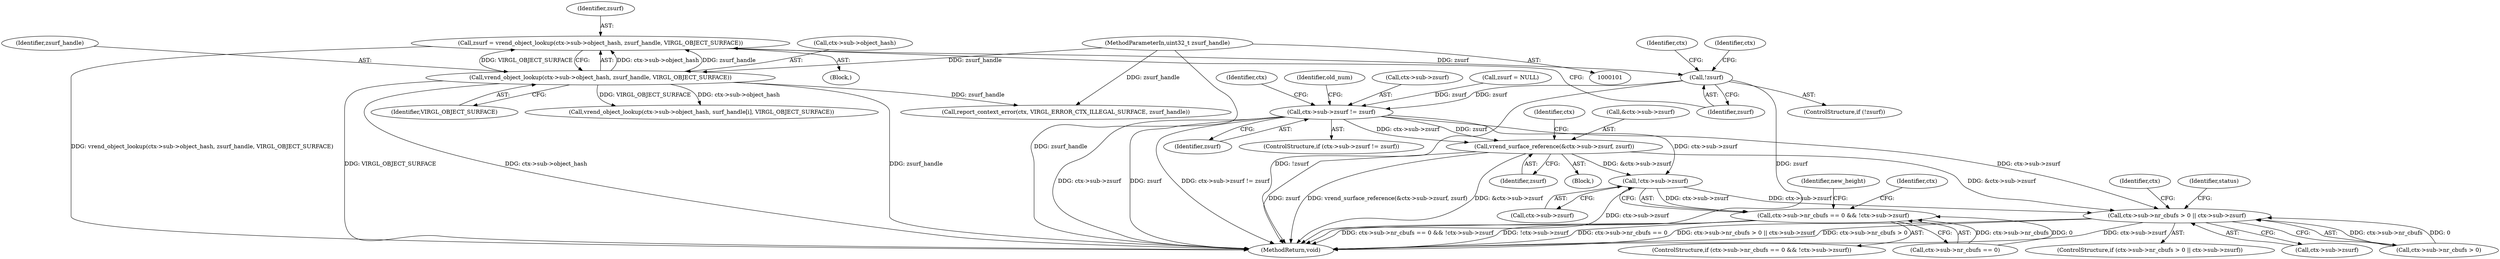digraph "0_virglrenderer_48f67f60967f963b698ec8df57ec6912a43d6282_0@pointer" {
"1000131" [label="(Call,zsurf = vrend_object_lookup(ctx->sub->object_hash, zsurf_handle, VIRGL_OBJECT_SURFACE))"];
"1000133" [label="(Call,vrend_object_lookup(ctx->sub->object_hash, zsurf_handle, VIRGL_OBJECT_SURFACE))"];
"1000105" [label="(MethodParameterIn,uint32_t zsurf_handle)"];
"1000142" [label="(Call,!zsurf)"];
"1000155" [label="(Call,ctx->sub->zsurf != zsurf)"];
"1000163" [label="(Call,vrend_surface_reference(&ctx->sub->zsurf, zsurf))"];
"1000307" [label="(Call,!ctx->sub->zsurf)"];
"1000299" [label="(Call,ctx->sub->nr_cbufs == 0 && !ctx->sub->zsurf)"];
"1000494" [label="(Call,ctx->sub->nr_cbufs > 0 || ctx->sub->zsurf)"];
"1000105" [label="(MethodParameterIn,uint32_t zsurf_handle)"];
"1000130" [label="(Block,)"];
"1000146" [label="(Identifier,ctx)"];
"1000530" [label="(MethodReturn,void)"];
"1000131" [label="(Call,zsurf = vrend_object_lookup(ctx->sub->object_hash, zsurf_handle, VIRGL_OBJECT_SURFACE))"];
"1000145" [label="(Call,report_context_error(ctx, VIRGL_ERROR_CTX_ILLEGAL_SURFACE, zsurf_handle))"];
"1000300" [label="(Call,ctx->sub->nr_cbufs == 0)"];
"1000172" [label="(Identifier,ctx)"];
"1000495" [label="(Call,ctx->sub->nr_cbufs > 0)"];
"1000142" [label="(Call,!zsurf)"];
"1000140" [label="(Identifier,VIRGL_OBJECT_SURFACE)"];
"1000161" [label="(Identifier,zsurf)"];
"1000170" [label="(Identifier,zsurf)"];
"1000526" [label="(Identifier,ctx)"];
"1000315" [label="(Identifier,new_height)"];
"1000155" [label="(Call,ctx->sub->zsurf != zsurf)"];
"1000164" [label="(Call,&ctx->sub->zsurf)"];
"1000163" [label="(Call,vrend_surface_reference(&ctx->sub->zsurf, zsurf))"];
"1000162" [label="(Block,)"];
"1000143" [label="(Identifier,zsurf)"];
"1000494" [label="(Call,ctx->sub->nr_cbufs > 0 || ctx->sub->zsurf)"];
"1000299" [label="(Call,ctx->sub->nr_cbufs == 0 && !ctx->sub->zsurf)"];
"1000134" [label="(Call,ctx->sub->object_hash)"];
"1000325" [label="(Identifier,ctx)"];
"1000509" [label="(Identifier,status)"];
"1000167" [label="(Identifier,ctx)"];
"1000502" [label="(Call,ctx->sub->zsurf)"];
"1000132" [label="(Identifier,zsurf)"];
"1000174" [label="(Identifier,old_num)"];
"1000308" [label="(Call,ctx->sub->zsurf)"];
"1000158" [label="(Identifier,ctx)"];
"1000307" [label="(Call,!ctx->sub->zsurf)"];
"1000298" [label="(ControlStructure,if (ctx->sub->nr_cbufs == 0 && !ctx->sub->zsurf))"];
"1000213" [label="(Call,vrend_object_lookup(ctx->sub->object_hash, surf_handle[i], VIRGL_OBJECT_SURFACE))"];
"1000156" [label="(Call,ctx->sub->zsurf)"];
"1000151" [label="(Call,zsurf = NULL)"];
"1000141" [label="(ControlStructure,if (!zsurf))"];
"1000133" [label="(Call,vrend_object_lookup(ctx->sub->object_hash, zsurf_handle, VIRGL_OBJECT_SURFACE))"];
"1000154" [label="(ControlStructure,if (ctx->sub->zsurf != zsurf))"];
"1000139" [label="(Identifier,zsurf_handle)"];
"1000493" [label="(ControlStructure,if (ctx->sub->nr_cbufs > 0 || ctx->sub->zsurf))"];
"1000131" -> "1000130"  [label="AST: "];
"1000131" -> "1000133"  [label="CFG: "];
"1000132" -> "1000131"  [label="AST: "];
"1000133" -> "1000131"  [label="AST: "];
"1000143" -> "1000131"  [label="CFG: "];
"1000131" -> "1000530"  [label="DDG: vrend_object_lookup(ctx->sub->object_hash, zsurf_handle, VIRGL_OBJECT_SURFACE)"];
"1000133" -> "1000131"  [label="DDG: ctx->sub->object_hash"];
"1000133" -> "1000131"  [label="DDG: zsurf_handle"];
"1000133" -> "1000131"  [label="DDG: VIRGL_OBJECT_SURFACE"];
"1000131" -> "1000142"  [label="DDG: zsurf"];
"1000133" -> "1000140"  [label="CFG: "];
"1000134" -> "1000133"  [label="AST: "];
"1000139" -> "1000133"  [label="AST: "];
"1000140" -> "1000133"  [label="AST: "];
"1000133" -> "1000530"  [label="DDG: zsurf_handle"];
"1000133" -> "1000530"  [label="DDG: VIRGL_OBJECT_SURFACE"];
"1000133" -> "1000530"  [label="DDG: ctx->sub->object_hash"];
"1000105" -> "1000133"  [label="DDG: zsurf_handle"];
"1000133" -> "1000145"  [label="DDG: zsurf_handle"];
"1000133" -> "1000213"  [label="DDG: ctx->sub->object_hash"];
"1000133" -> "1000213"  [label="DDG: VIRGL_OBJECT_SURFACE"];
"1000105" -> "1000101"  [label="AST: "];
"1000105" -> "1000530"  [label="DDG: zsurf_handle"];
"1000105" -> "1000145"  [label="DDG: zsurf_handle"];
"1000142" -> "1000141"  [label="AST: "];
"1000142" -> "1000143"  [label="CFG: "];
"1000143" -> "1000142"  [label="AST: "];
"1000146" -> "1000142"  [label="CFG: "];
"1000158" -> "1000142"  [label="CFG: "];
"1000142" -> "1000530"  [label="DDG: !zsurf"];
"1000142" -> "1000530"  [label="DDG: zsurf"];
"1000142" -> "1000155"  [label="DDG: zsurf"];
"1000155" -> "1000154"  [label="AST: "];
"1000155" -> "1000161"  [label="CFG: "];
"1000156" -> "1000155"  [label="AST: "];
"1000161" -> "1000155"  [label="AST: "];
"1000167" -> "1000155"  [label="CFG: "];
"1000174" -> "1000155"  [label="CFG: "];
"1000155" -> "1000530"  [label="DDG: ctx->sub->zsurf != zsurf"];
"1000155" -> "1000530"  [label="DDG: ctx->sub->zsurf"];
"1000155" -> "1000530"  [label="DDG: zsurf"];
"1000151" -> "1000155"  [label="DDG: zsurf"];
"1000155" -> "1000163"  [label="DDG: ctx->sub->zsurf"];
"1000155" -> "1000163"  [label="DDG: zsurf"];
"1000155" -> "1000307"  [label="DDG: ctx->sub->zsurf"];
"1000155" -> "1000494"  [label="DDG: ctx->sub->zsurf"];
"1000163" -> "1000162"  [label="AST: "];
"1000163" -> "1000170"  [label="CFG: "];
"1000164" -> "1000163"  [label="AST: "];
"1000170" -> "1000163"  [label="AST: "];
"1000172" -> "1000163"  [label="CFG: "];
"1000163" -> "1000530"  [label="DDG: &ctx->sub->zsurf"];
"1000163" -> "1000530"  [label="DDG: zsurf"];
"1000163" -> "1000530"  [label="DDG: vrend_surface_reference(&ctx->sub->zsurf, zsurf)"];
"1000163" -> "1000307"  [label="DDG: &ctx->sub->zsurf"];
"1000163" -> "1000494"  [label="DDG: &ctx->sub->zsurf"];
"1000307" -> "1000299"  [label="AST: "];
"1000307" -> "1000308"  [label="CFG: "];
"1000308" -> "1000307"  [label="AST: "];
"1000299" -> "1000307"  [label="CFG: "];
"1000307" -> "1000530"  [label="DDG: ctx->sub->zsurf"];
"1000307" -> "1000299"  [label="DDG: ctx->sub->zsurf"];
"1000307" -> "1000494"  [label="DDG: ctx->sub->zsurf"];
"1000299" -> "1000298"  [label="AST: "];
"1000299" -> "1000300"  [label="CFG: "];
"1000300" -> "1000299"  [label="AST: "];
"1000315" -> "1000299"  [label="CFG: "];
"1000325" -> "1000299"  [label="CFG: "];
"1000299" -> "1000530"  [label="DDG: ctx->sub->nr_cbufs == 0 && !ctx->sub->zsurf"];
"1000299" -> "1000530"  [label="DDG: !ctx->sub->zsurf"];
"1000299" -> "1000530"  [label="DDG: ctx->sub->nr_cbufs == 0"];
"1000300" -> "1000299"  [label="DDG: ctx->sub->nr_cbufs"];
"1000300" -> "1000299"  [label="DDG: 0"];
"1000494" -> "1000493"  [label="AST: "];
"1000494" -> "1000495"  [label="CFG: "];
"1000494" -> "1000502"  [label="CFG: "];
"1000495" -> "1000494"  [label="AST: "];
"1000502" -> "1000494"  [label="AST: "];
"1000509" -> "1000494"  [label="CFG: "];
"1000526" -> "1000494"  [label="CFG: "];
"1000494" -> "1000530"  [label="DDG: ctx->sub->nr_cbufs > 0 || ctx->sub->zsurf"];
"1000494" -> "1000530"  [label="DDG: ctx->sub->nr_cbufs > 0"];
"1000494" -> "1000530"  [label="DDG: ctx->sub->zsurf"];
"1000495" -> "1000494"  [label="DDG: ctx->sub->nr_cbufs"];
"1000495" -> "1000494"  [label="DDG: 0"];
}

